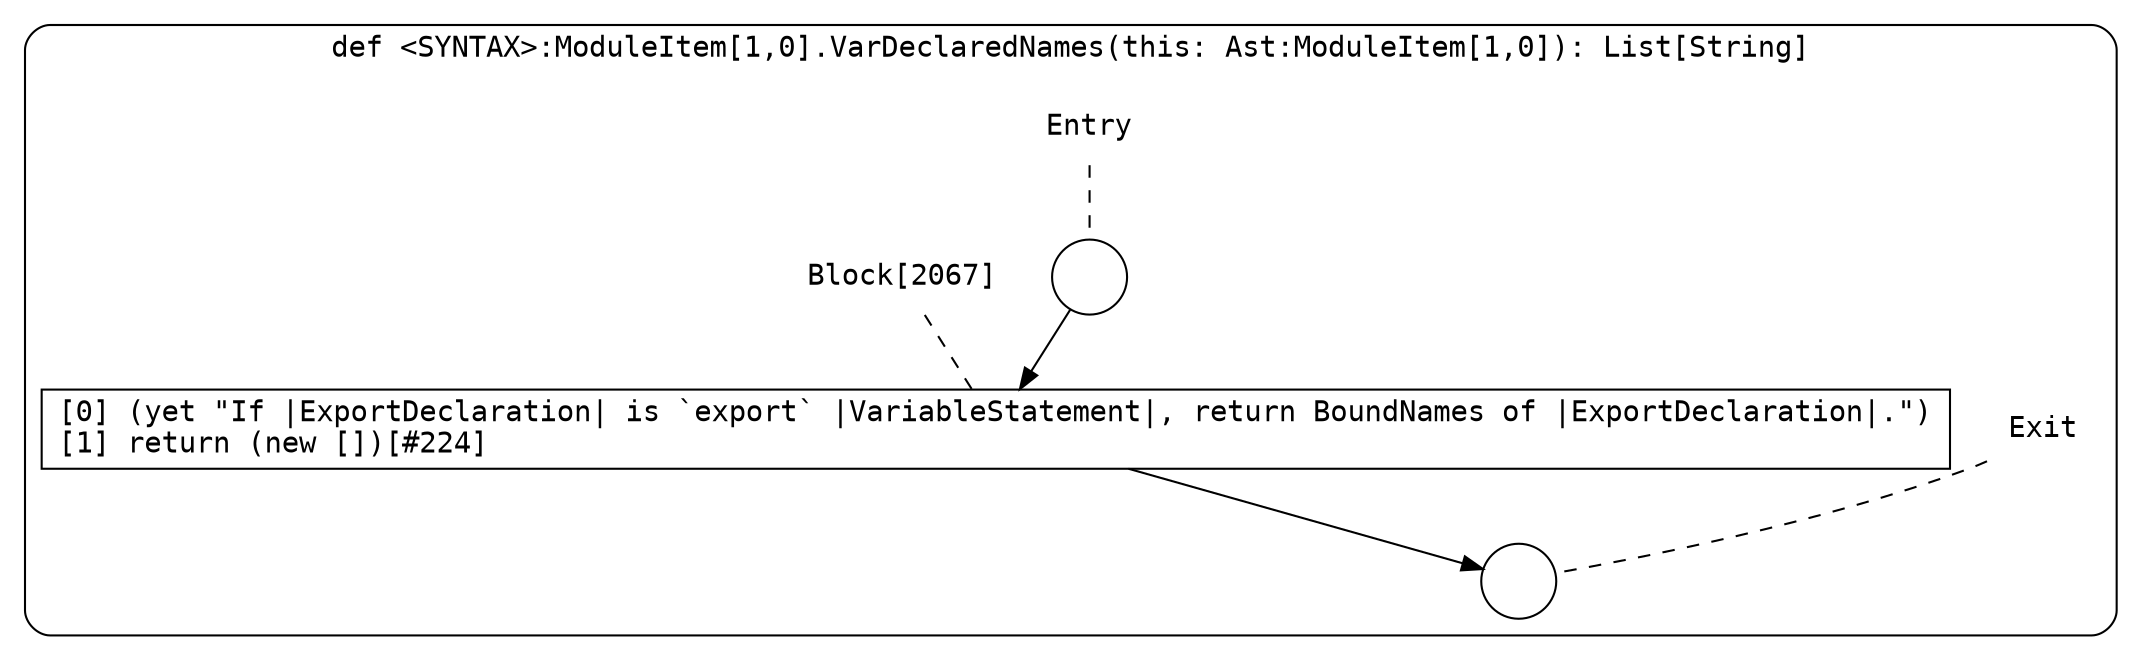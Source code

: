 digraph {
  graph [fontname = "Consolas"]
  node [fontname = "Consolas"]
  edge [fontname = "Consolas"]
  subgraph cluster387 {
    label = "def <SYNTAX>:ModuleItem[1,0].VarDeclaredNames(this: Ast:ModuleItem[1,0]): List[String]"
    style = rounded
    cluster387_entry_name [shape=none, label=<<font color="black">Entry</font>>]
    cluster387_entry_name -> cluster387_entry [arrowhead=none, color="black", style=dashed]
    cluster387_entry [shape=circle label=" " color="black" fillcolor="white" style=filled]
    cluster387_entry -> node2067 [color="black"]
    cluster387_exit_name [shape=none, label=<<font color="black">Exit</font>>]
    cluster387_exit_name -> cluster387_exit [arrowhead=none, color="black", style=dashed]
    cluster387_exit [shape=circle label=" " color="black" fillcolor="white" style=filled]
    node2067_name [shape=none, label=<<font color="black">Block[2067]</font>>]
    node2067_name -> node2067 [arrowhead=none, color="black", style=dashed]
    node2067 [shape=box, label=<<font color="black">[0] (yet &quot;If |ExportDeclaration| is `export` |VariableStatement|, return BoundNames of |ExportDeclaration|.&quot;)<BR ALIGN="LEFT"/>[1] return (new [])[#224]<BR ALIGN="LEFT"/></font>> color="black" fillcolor="white", style=filled]
    node2067 -> cluster387_exit [color="black"]
  }
}
